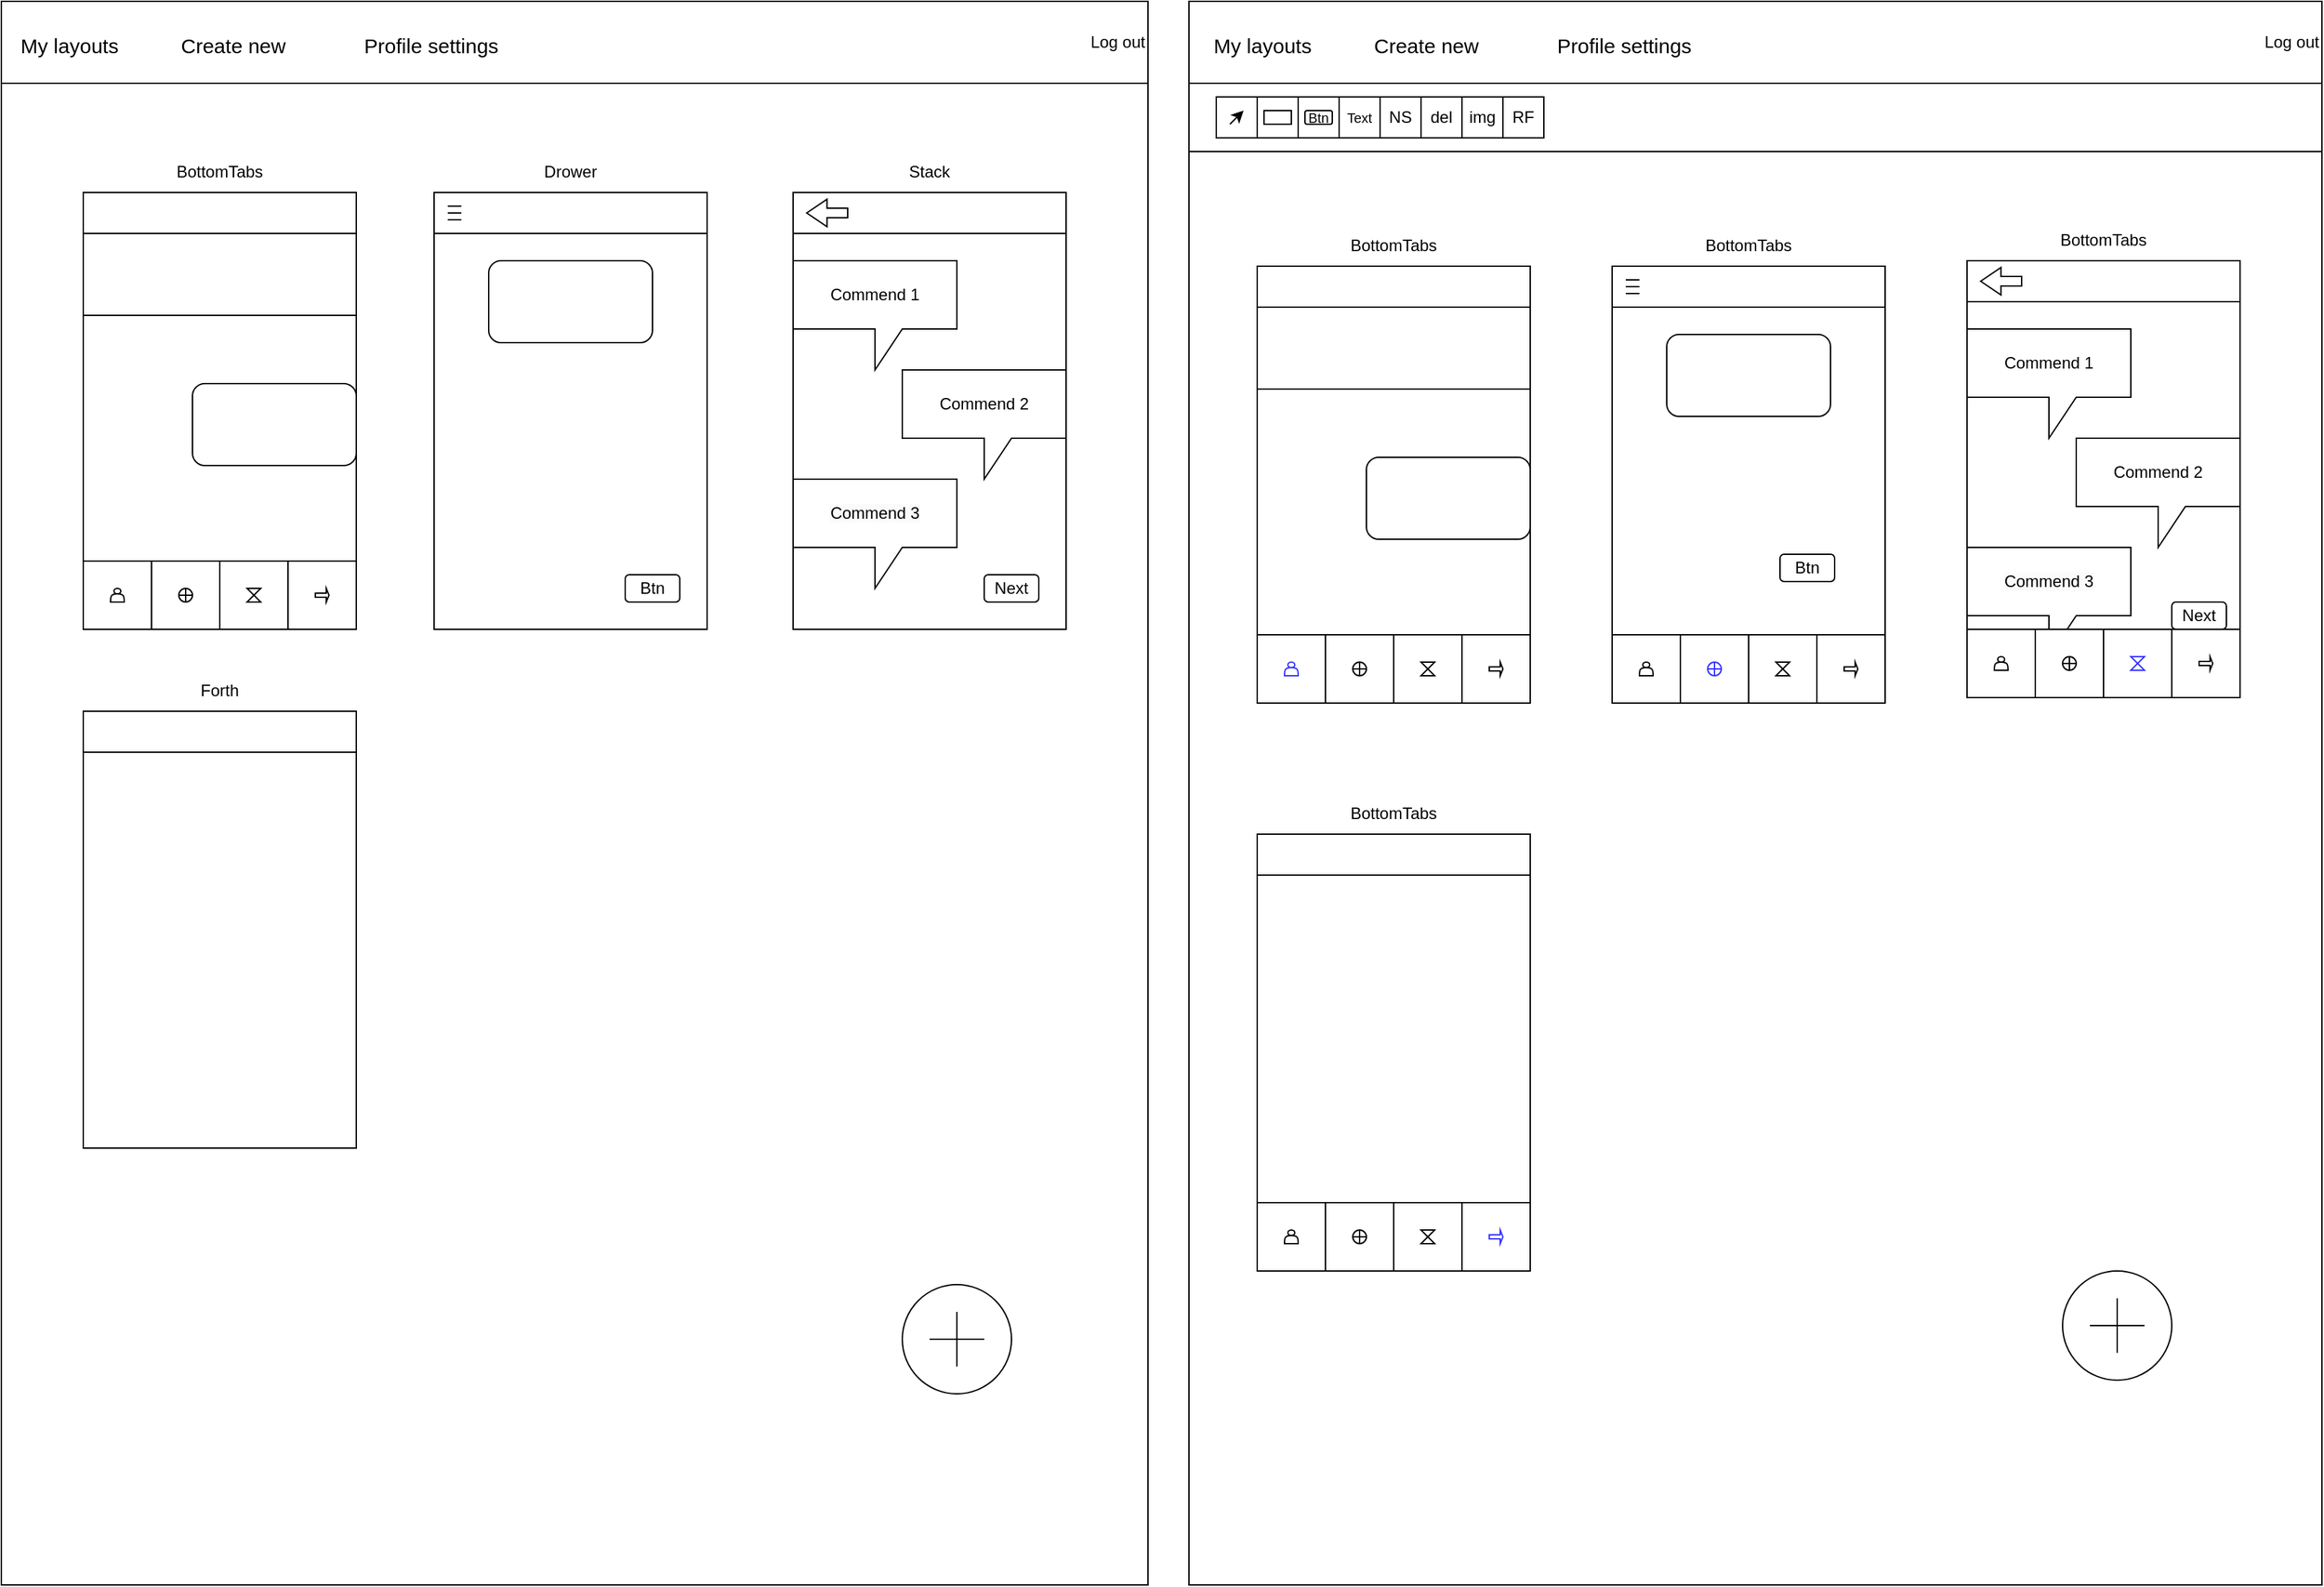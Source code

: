 <mxfile version="21.2.1" type="github">
  <diagram name="Страница 1" id="eIvOpr-eTh3H-kMk9N8D">
    <mxGraphModel dx="4029" dy="1578" grid="1" gridSize="10" guides="1" tooltips="1" connect="1" arrows="1" fold="1" page="1" pageScale="1" pageWidth="827" pageHeight="1169" math="0" shadow="0">
      <root>
        <mxCell id="0" />
        <mxCell id="1" parent="0" />
        <mxCell id="rHkCsvKUkDU7ZJES6vWU-122" value="" style="rounded=0;whiteSpace=wrap;html=1;" parent="1" vertex="1">
          <mxGeometry x="-830" width="840" height="1160" as="geometry" />
        </mxCell>
        <mxCell id="rHkCsvKUkDU7ZJES6vWU-121" value="" style="rounded=0;whiteSpace=wrap;html=1;" parent="1" vertex="1">
          <mxGeometry x="40" width="830" height="1160" as="geometry" />
        </mxCell>
        <mxCell id="rHkCsvKUkDU7ZJES6vWU-1" value="Log out" style="rounded=0;whiteSpace=wrap;html=1;align=right;" parent="1" vertex="1">
          <mxGeometry x="-830" width="840" height="60" as="geometry" />
        </mxCell>
        <mxCell id="rHkCsvKUkDU7ZJES6vWU-52" value="Log out" style="rounded=0;whiteSpace=wrap;html=1;align=right;" parent="1" vertex="1">
          <mxGeometry x="40" width="830" height="60" as="geometry" />
        </mxCell>
        <mxCell id="I_ay3xWffaY61S_isXFt-1" value="&lt;font style=&quot;font-size: 15px;&quot;&gt;My layouts&lt;/font&gt;" style="text;html=1;strokeColor=none;fillColor=none;align=center;verticalAlign=middle;whiteSpace=wrap;rounded=0;" vertex="1" parent="1">
          <mxGeometry x="-820" y="17" width="80" height="30" as="geometry" />
        </mxCell>
        <mxCell id="I_ay3xWffaY61S_isXFt-2" value="&lt;font style=&quot;font-size: 15px;&quot;&gt;Create new&lt;/font&gt;" style="text;html=1;strokeColor=none;fillColor=none;align=center;verticalAlign=middle;whiteSpace=wrap;rounded=0;" vertex="1" parent="1">
          <mxGeometry x="-700" y="17" width="80" height="30" as="geometry" />
        </mxCell>
        <mxCell id="I_ay3xWffaY61S_isXFt-3" value="&lt;font style=&quot;font-size: 15px;&quot;&gt;Profile settings&lt;/font&gt;" style="text;html=1;strokeColor=none;fillColor=none;align=center;verticalAlign=middle;whiteSpace=wrap;rounded=0;" vertex="1" parent="1">
          <mxGeometry x="-570" y="17" width="110" height="30" as="geometry" />
        </mxCell>
        <mxCell id="I_ay3xWffaY61S_isXFt-5" value="" style="group" vertex="1" connectable="0" parent="1">
          <mxGeometry x="-770" y="110" width="200" height="350" as="geometry" />
        </mxCell>
        <mxCell id="rHkCsvKUkDU7ZJES6vWU-18" value="BottomTabs" style="text;html=1;strokeColor=none;fillColor=none;align=center;verticalAlign=middle;whiteSpace=wrap;rounded=0;" parent="I_ay3xWffaY61S_isXFt-5" vertex="1">
          <mxGeometry x="70" width="60" height="30" as="geometry" />
        </mxCell>
        <mxCell id="I_ay3xWffaY61S_isXFt-4" value="" style="group" vertex="1" connectable="0" parent="I_ay3xWffaY61S_isXFt-5">
          <mxGeometry y="30" width="200" height="320" as="geometry" />
        </mxCell>
        <mxCell id="rHkCsvKUkDU7ZJES6vWU-8" value="" style="rounded=0;whiteSpace=wrap;html=1;" parent="I_ay3xWffaY61S_isXFt-4" vertex="1">
          <mxGeometry width="200" height="320" as="geometry" />
        </mxCell>
        <mxCell id="rHkCsvKUkDU7ZJES6vWU-12" value="" style="rounded=0;whiteSpace=wrap;html=1;" parent="I_ay3xWffaY61S_isXFt-4" vertex="1">
          <mxGeometry y="270" width="200" height="50" as="geometry" />
        </mxCell>
        <mxCell id="rHkCsvKUkDU7ZJES6vWU-13" value="" style="endArrow=none;html=1;rounded=0;entryX=0.25;entryY=0;entryDx=0;entryDy=0;exitX=0.25;exitY=1;exitDx=0;exitDy=0;" parent="I_ay3xWffaY61S_isXFt-4" source="rHkCsvKUkDU7ZJES6vWU-12" target="rHkCsvKUkDU7ZJES6vWU-12" edge="1">
          <mxGeometry width="50" height="50" relative="1" as="geometry">
            <mxPoint x="380" y="530" as="sourcePoint" />
            <mxPoint x="430" y="480" as="targetPoint" />
          </mxGeometry>
        </mxCell>
        <mxCell id="rHkCsvKUkDU7ZJES6vWU-14" value="" style="endArrow=none;html=1;rounded=0;entryX=0.5;entryY=0;entryDx=0;entryDy=0;exitX=0.5;exitY=1;exitDx=0;exitDy=0;" parent="I_ay3xWffaY61S_isXFt-4" source="rHkCsvKUkDU7ZJES6vWU-12" target="rHkCsvKUkDU7ZJES6vWU-12" edge="1">
          <mxGeometry width="50" height="50" relative="1" as="geometry">
            <mxPoint x="60" y="330" as="sourcePoint" />
            <mxPoint x="60" y="270" as="targetPoint" />
          </mxGeometry>
        </mxCell>
        <mxCell id="rHkCsvKUkDU7ZJES6vWU-15" value="" style="endArrow=none;html=1;rounded=0;entryX=0.75;entryY=0;entryDx=0;entryDy=0;exitX=0.75;exitY=1;exitDx=0;exitDy=0;" parent="I_ay3xWffaY61S_isXFt-4" source="rHkCsvKUkDU7ZJES6vWU-12" target="rHkCsvKUkDU7ZJES6vWU-12" edge="1">
          <mxGeometry width="50" height="50" relative="1" as="geometry">
            <mxPoint x="70" y="340" as="sourcePoint" />
            <mxPoint x="70" y="280" as="targetPoint" />
          </mxGeometry>
        </mxCell>
        <mxCell id="rHkCsvKUkDU7ZJES6vWU-16" value="" style="rounded=0;whiteSpace=wrap;html=1;" parent="I_ay3xWffaY61S_isXFt-4" vertex="1">
          <mxGeometry y="30" width="200" height="60" as="geometry" />
        </mxCell>
        <mxCell id="rHkCsvKUkDU7ZJES6vWU-17" value="" style="rounded=1;whiteSpace=wrap;html=1;" parent="I_ay3xWffaY61S_isXFt-4" vertex="1">
          <mxGeometry x="80" y="140" width="120" height="60" as="geometry" />
        </mxCell>
        <mxCell id="rHkCsvKUkDU7ZJES6vWU-38" value="" style="shape=actor;whiteSpace=wrap;html=1;" parent="I_ay3xWffaY61S_isXFt-4" vertex="1">
          <mxGeometry x="20" y="290" width="10" height="10" as="geometry" />
        </mxCell>
        <mxCell id="rHkCsvKUkDU7ZJES6vWU-39" value="" style="shape=orEllipse;perimeter=ellipsePerimeter;whiteSpace=wrap;html=1;backgroundOutline=1;" parent="I_ay3xWffaY61S_isXFt-4" vertex="1">
          <mxGeometry x="70" y="290" width="10" height="10" as="geometry" />
        </mxCell>
        <mxCell id="rHkCsvKUkDU7ZJES6vWU-40" value="" style="shape=collate;whiteSpace=wrap;html=1;" parent="I_ay3xWffaY61S_isXFt-4" vertex="1">
          <mxGeometry x="120" y="290" width="10" height="10" as="geometry" />
        </mxCell>
        <mxCell id="rHkCsvKUkDU7ZJES6vWU-41" value="" style="shape=singleArrow;whiteSpace=wrap;html=1;" parent="I_ay3xWffaY61S_isXFt-4" vertex="1">
          <mxGeometry x="170" y="290" width="10" height="10" as="geometry" />
        </mxCell>
        <mxCell id="I_ay3xWffaY61S_isXFt-9" value="" style="group" vertex="1" connectable="0" parent="1">
          <mxGeometry x="-513" y="110" width="200" height="350" as="geometry" />
        </mxCell>
        <mxCell id="rHkCsvKUkDU7ZJES6vWU-21" value="Drower" style="text;html=1;strokeColor=none;fillColor=none;align=center;verticalAlign=middle;whiteSpace=wrap;rounded=0;" parent="I_ay3xWffaY61S_isXFt-9" vertex="1">
          <mxGeometry x="70" width="60" height="30" as="geometry" />
        </mxCell>
        <mxCell id="I_ay3xWffaY61S_isXFt-7" value="" style="group" vertex="1" connectable="0" parent="I_ay3xWffaY61S_isXFt-9">
          <mxGeometry y="30" width="200" height="320" as="geometry" />
        </mxCell>
        <mxCell id="rHkCsvKUkDU7ZJES6vWU-9" value="" style="rounded=0;whiteSpace=wrap;html=1;" parent="I_ay3xWffaY61S_isXFt-7" vertex="1">
          <mxGeometry width="200" height="320" as="geometry" />
        </mxCell>
        <mxCell id="rHkCsvKUkDU7ZJES6vWU-24" value="" style="rounded=0;whiteSpace=wrap;html=1;" parent="I_ay3xWffaY61S_isXFt-7" vertex="1">
          <mxGeometry width="200" height="30" as="geometry" />
        </mxCell>
        <mxCell id="rHkCsvKUkDU7ZJES6vWU-25" value="" style="endArrow=none;html=1;rounded=0;entryX=0.1;entryY=0.5;entryDx=0;entryDy=0;entryPerimeter=0;" parent="I_ay3xWffaY61S_isXFt-7" target="rHkCsvKUkDU7ZJES6vWU-24" edge="1">
          <mxGeometry width="50" height="50" relative="1" as="geometry">
            <mxPoint x="10" y="15" as="sourcePoint" />
            <mxPoint x="120" y="380" as="targetPoint" />
          </mxGeometry>
        </mxCell>
        <mxCell id="rHkCsvKUkDU7ZJES6vWU-26" value="" style="endArrow=none;html=1;rounded=0;" parent="I_ay3xWffaY61S_isXFt-7" edge="1">
          <mxGeometry width="50" height="50" relative="1" as="geometry">
            <mxPoint x="10" y="20" as="sourcePoint" />
            <mxPoint x="20" y="20" as="targetPoint" />
          </mxGeometry>
        </mxCell>
        <mxCell id="rHkCsvKUkDU7ZJES6vWU-28" value="" style="endArrow=none;html=1;rounded=0;entryX=0.1;entryY=0.333;entryDx=0;entryDy=0;entryPerimeter=0;" parent="I_ay3xWffaY61S_isXFt-7" target="rHkCsvKUkDU7ZJES6vWU-24" edge="1">
          <mxGeometry width="50" height="50" relative="1" as="geometry">
            <mxPoint x="10" y="10" as="sourcePoint" />
            <mxPoint x="30" y="25" as="targetPoint" />
          </mxGeometry>
        </mxCell>
        <mxCell id="rHkCsvKUkDU7ZJES6vWU-33" value="" style="rounded=1;whiteSpace=wrap;html=1;" parent="I_ay3xWffaY61S_isXFt-7" vertex="1">
          <mxGeometry x="40" y="50" width="120" height="60" as="geometry" />
        </mxCell>
        <mxCell id="I_ay3xWffaY61S_isXFt-8" value="" style="group" vertex="1" connectable="0" parent="I_ay3xWffaY61S_isXFt-7">
          <mxGeometry x="140" y="280" width="40" height="20" as="geometry" />
        </mxCell>
        <mxCell id="rHkCsvKUkDU7ZJES6vWU-35" value="" style="rounded=1;whiteSpace=wrap;html=1;" parent="I_ay3xWffaY61S_isXFt-8" vertex="1">
          <mxGeometry width="40" height="20" as="geometry" />
        </mxCell>
        <mxCell id="rHkCsvKUkDU7ZJES6vWU-36" value="Btn" style="text;html=1;strokeColor=none;fillColor=none;align=center;verticalAlign=middle;whiteSpace=wrap;rounded=0;" parent="I_ay3xWffaY61S_isXFt-8" vertex="1">
          <mxGeometry x="10" y="5" width="20" height="10" as="geometry" />
        </mxCell>
        <mxCell id="I_ay3xWffaY61S_isXFt-11" value="" style="group" vertex="1" connectable="0" parent="1">
          <mxGeometry x="-250" y="110" width="200" height="350" as="geometry" />
        </mxCell>
        <mxCell id="rHkCsvKUkDU7ZJES6vWU-19" value="Stack" style="text;html=1;strokeColor=none;fillColor=none;align=center;verticalAlign=middle;whiteSpace=wrap;rounded=0;" parent="I_ay3xWffaY61S_isXFt-11" vertex="1">
          <mxGeometry x="70" width="60" height="30" as="geometry" />
        </mxCell>
        <mxCell id="I_ay3xWffaY61S_isXFt-10" value="" style="group" vertex="1" connectable="0" parent="I_ay3xWffaY61S_isXFt-11">
          <mxGeometry y="30" width="200" height="320" as="geometry" />
        </mxCell>
        <mxCell id="rHkCsvKUkDU7ZJES6vWU-10" value="" style="rounded=0;whiteSpace=wrap;html=1;" parent="I_ay3xWffaY61S_isXFt-10" vertex="1">
          <mxGeometry width="200" height="320" as="geometry" />
        </mxCell>
        <mxCell id="rHkCsvKUkDU7ZJES6vWU-31" value="" style="rounded=0;whiteSpace=wrap;html=1;" parent="I_ay3xWffaY61S_isXFt-10" vertex="1">
          <mxGeometry width="200" height="30" as="geometry" />
        </mxCell>
        <mxCell id="rHkCsvKUkDU7ZJES6vWU-46" value="Commend 2" style="shape=callout;whiteSpace=wrap;html=1;perimeter=calloutPerimeter;" parent="I_ay3xWffaY61S_isXFt-10" vertex="1">
          <mxGeometry x="80" y="130" width="120" height="80" as="geometry" />
        </mxCell>
        <mxCell id="rHkCsvKUkDU7ZJES6vWU-47" value="Commend 1" style="shape=callout;whiteSpace=wrap;html=1;perimeter=calloutPerimeter;" parent="I_ay3xWffaY61S_isXFt-10" vertex="1">
          <mxGeometry y="50" width="120" height="80" as="geometry" />
        </mxCell>
        <mxCell id="rHkCsvKUkDU7ZJES6vWU-48" value="&lt;span style=&quot;color: rgb(0, 0, 0); font-family: Helvetica; font-size: 12px; font-style: normal; font-variant-ligatures: normal; font-variant-caps: normal; font-weight: 400; letter-spacing: normal; orphans: 2; text-align: center; text-indent: 0px; text-transform: none; widows: 2; word-spacing: 0px; -webkit-text-stroke-width: 0px; background-color: rgb(251, 251, 251); text-decoration-thickness: initial; text-decoration-style: initial; text-decoration-color: initial; float: none; display: inline !important;&quot;&gt;Commend 3&lt;/span&gt;" style="shape=callout;whiteSpace=wrap;html=1;perimeter=calloutPerimeter;" parent="I_ay3xWffaY61S_isXFt-10" vertex="1">
          <mxGeometry y="210" width="120" height="80" as="geometry" />
        </mxCell>
        <mxCell id="rHkCsvKUkDU7ZJES6vWU-49" value="" style="html=1;shadow=0;dashed=0;align=center;verticalAlign=middle;shape=mxgraph.arrows2.arrow;dy=0.65;dx=14.84;flipH=1;notch=0;" parent="I_ay3xWffaY61S_isXFt-10" vertex="1">
          <mxGeometry x="10" y="5" width="30" height="20" as="geometry" />
        </mxCell>
        <mxCell id="rHkCsvKUkDU7ZJES6vWU-51" value="Next" style="rounded=1;whiteSpace=wrap;html=1;" parent="I_ay3xWffaY61S_isXFt-10" vertex="1">
          <mxGeometry x="140" y="280" width="40" height="20" as="geometry" />
        </mxCell>
        <mxCell id="I_ay3xWffaY61S_isXFt-24" value="" style="group" vertex="1" connectable="0" parent="1">
          <mxGeometry x="-770" y="490" width="200" height="350" as="geometry" />
        </mxCell>
        <mxCell id="rHkCsvKUkDU7ZJES6vWU-11" value="" style="rounded=0;whiteSpace=wrap;html=1;" parent="I_ay3xWffaY61S_isXFt-24" vertex="1">
          <mxGeometry y="30" width="200" height="320" as="geometry" />
        </mxCell>
        <mxCell id="rHkCsvKUkDU7ZJES6vWU-20" value="Forth" style="text;html=1;strokeColor=none;fillColor=none;align=center;verticalAlign=middle;whiteSpace=wrap;rounded=0;" parent="I_ay3xWffaY61S_isXFt-24" vertex="1">
          <mxGeometry x="70" width="60" height="30" as="geometry" />
        </mxCell>
        <mxCell id="rHkCsvKUkDU7ZJES6vWU-32" value="" style="rounded=0;whiteSpace=wrap;html=1;" parent="I_ay3xWffaY61S_isXFt-24" vertex="1">
          <mxGeometry y="30" width="200" height="30" as="geometry" />
        </mxCell>
        <mxCell id="I_ay3xWffaY61S_isXFt-25" value="&lt;font style=&quot;font-size: 15px;&quot;&gt;My layouts&lt;/font&gt;" style="text;html=1;strokeColor=none;fillColor=none;align=center;verticalAlign=middle;whiteSpace=wrap;rounded=0;" vertex="1" parent="1">
          <mxGeometry x="54" y="17" width="80" height="30" as="geometry" />
        </mxCell>
        <mxCell id="I_ay3xWffaY61S_isXFt-26" value="&lt;font style=&quot;font-size: 15px;&quot;&gt;Create new&lt;/font&gt;" style="text;html=1;strokeColor=none;fillColor=none;align=center;verticalAlign=middle;whiteSpace=wrap;rounded=0;" vertex="1" parent="1">
          <mxGeometry x="174" y="17" width="80" height="30" as="geometry" />
        </mxCell>
        <mxCell id="I_ay3xWffaY61S_isXFt-27" value="&lt;font style=&quot;font-size: 15px;&quot;&gt;Profile settings&lt;/font&gt;" style="text;html=1;strokeColor=none;fillColor=none;align=center;verticalAlign=middle;whiteSpace=wrap;rounded=0;" vertex="1" parent="1">
          <mxGeometry x="304" y="17" width="110" height="30" as="geometry" />
        </mxCell>
        <mxCell id="I_ay3xWffaY61S_isXFt-30" value="" style="group" vertex="1" connectable="0" parent="1">
          <mxGeometry x="90" y="164" width="200" height="350" as="geometry" />
        </mxCell>
        <mxCell id="rHkCsvKUkDU7ZJES6vWU-64" value="BottomTabs" style="text;html=1;strokeColor=none;fillColor=none;align=center;verticalAlign=middle;whiteSpace=wrap;rounded=0;" parent="I_ay3xWffaY61S_isXFt-30" vertex="1">
          <mxGeometry x="70" width="60" height="30" as="geometry" />
        </mxCell>
        <mxCell id="I_ay3xWffaY61S_isXFt-29" value="" style="group" vertex="1" connectable="0" parent="I_ay3xWffaY61S_isXFt-30">
          <mxGeometry y="30" width="200" height="320" as="geometry" />
        </mxCell>
        <mxCell id="rHkCsvKUkDU7ZJES6vWU-54" value="" style="rounded=0;whiteSpace=wrap;html=1;" parent="I_ay3xWffaY61S_isXFt-29" vertex="1">
          <mxGeometry width="200" height="320" as="geometry" />
        </mxCell>
        <mxCell id="rHkCsvKUkDU7ZJES6vWU-58" value="" style="rounded=0;whiteSpace=wrap;html=1;" parent="I_ay3xWffaY61S_isXFt-29" vertex="1">
          <mxGeometry y="270" width="200" height="50" as="geometry" />
        </mxCell>
        <mxCell id="rHkCsvKUkDU7ZJES6vWU-59" value="" style="endArrow=none;html=1;rounded=0;entryX=0.25;entryY=0;entryDx=0;entryDy=0;exitX=0.25;exitY=1;exitDx=0;exitDy=0;" parent="I_ay3xWffaY61S_isXFt-29" source="rHkCsvKUkDU7ZJES6vWU-58" target="rHkCsvKUkDU7ZJES6vWU-58" edge="1">
          <mxGeometry width="50" height="50" relative="1" as="geometry">
            <mxPoint x="380" y="530" as="sourcePoint" />
            <mxPoint x="430" y="480" as="targetPoint" />
          </mxGeometry>
        </mxCell>
        <mxCell id="rHkCsvKUkDU7ZJES6vWU-60" value="" style="endArrow=none;html=1;rounded=0;entryX=0.5;entryY=0;entryDx=0;entryDy=0;exitX=0.5;exitY=1;exitDx=0;exitDy=0;" parent="I_ay3xWffaY61S_isXFt-29" source="rHkCsvKUkDU7ZJES6vWU-58" target="rHkCsvKUkDU7ZJES6vWU-58" edge="1">
          <mxGeometry width="50" height="50" relative="1" as="geometry">
            <mxPoint x="60" y="330" as="sourcePoint" />
            <mxPoint x="60" y="270" as="targetPoint" />
          </mxGeometry>
        </mxCell>
        <mxCell id="rHkCsvKUkDU7ZJES6vWU-61" value="" style="endArrow=none;html=1;rounded=0;entryX=0.75;entryY=0;entryDx=0;entryDy=0;exitX=0.75;exitY=1;exitDx=0;exitDy=0;" parent="I_ay3xWffaY61S_isXFt-29" source="rHkCsvKUkDU7ZJES6vWU-58" target="rHkCsvKUkDU7ZJES6vWU-58" edge="1">
          <mxGeometry width="50" height="50" relative="1" as="geometry">
            <mxPoint x="70" y="340" as="sourcePoint" />
            <mxPoint x="70" y="280" as="targetPoint" />
          </mxGeometry>
        </mxCell>
        <mxCell id="rHkCsvKUkDU7ZJES6vWU-62" value="" style="rounded=0;whiteSpace=wrap;html=1;" parent="I_ay3xWffaY61S_isXFt-29" vertex="1">
          <mxGeometry y="30" width="200" height="60" as="geometry" />
        </mxCell>
        <mxCell id="rHkCsvKUkDU7ZJES6vWU-63" value="" style="rounded=1;whiteSpace=wrap;html=1;" parent="I_ay3xWffaY61S_isXFt-29" vertex="1">
          <mxGeometry x="80" y="140" width="120" height="60" as="geometry" />
        </mxCell>
        <mxCell id="rHkCsvKUkDU7ZJES6vWU-77" value="" style="shape=actor;whiteSpace=wrap;html=1;strokeColor=#3333FF;" parent="I_ay3xWffaY61S_isXFt-29" vertex="1">
          <mxGeometry x="20" y="290" width="10" height="10" as="geometry" />
        </mxCell>
        <mxCell id="rHkCsvKUkDU7ZJES6vWU-78" value="" style="shape=orEllipse;perimeter=ellipsePerimeter;whiteSpace=wrap;html=1;backgroundOutline=1;" parent="I_ay3xWffaY61S_isXFt-29" vertex="1">
          <mxGeometry x="70" y="290" width="10" height="10" as="geometry" />
        </mxCell>
        <mxCell id="rHkCsvKUkDU7ZJES6vWU-79" value="" style="shape=collate;whiteSpace=wrap;html=1;" parent="I_ay3xWffaY61S_isXFt-29" vertex="1">
          <mxGeometry x="120" y="290" width="10" height="10" as="geometry" />
        </mxCell>
        <mxCell id="rHkCsvKUkDU7ZJES6vWU-80" value="" style="shape=singleArrow;whiteSpace=wrap;html=1;" parent="I_ay3xWffaY61S_isXFt-29" vertex="1">
          <mxGeometry x="170" y="290" width="10" height="10" as="geometry" />
        </mxCell>
        <mxCell id="I_ay3xWffaY61S_isXFt-33" value="" style="group" vertex="1" connectable="0" parent="1">
          <mxGeometry x="350" y="164" width="200" height="350" as="geometry" />
        </mxCell>
        <mxCell id="rHkCsvKUkDU7ZJES6vWU-67" value="BottomTabs" style="text;html=1;strokeColor=none;fillColor=none;align=center;verticalAlign=middle;whiteSpace=wrap;rounded=0;" parent="I_ay3xWffaY61S_isXFt-33" vertex="1">
          <mxGeometry x="70" width="60" height="30" as="geometry" />
        </mxCell>
        <mxCell id="I_ay3xWffaY61S_isXFt-32" value="" style="group" vertex="1" connectable="0" parent="I_ay3xWffaY61S_isXFt-33">
          <mxGeometry y="30" width="200" height="320" as="geometry" />
        </mxCell>
        <mxCell id="rHkCsvKUkDU7ZJES6vWU-55" value="" style="rounded=0;whiteSpace=wrap;html=1;" parent="I_ay3xWffaY61S_isXFt-32" vertex="1">
          <mxGeometry width="200" height="320" as="geometry" />
        </mxCell>
        <mxCell id="rHkCsvKUkDU7ZJES6vWU-68" value="" style="rounded=0;whiteSpace=wrap;html=1;" parent="I_ay3xWffaY61S_isXFt-32" vertex="1">
          <mxGeometry width="200" height="30" as="geometry" />
        </mxCell>
        <mxCell id="rHkCsvKUkDU7ZJES6vWU-69" value="" style="endArrow=none;html=1;rounded=0;entryX=0.1;entryY=0.5;entryDx=0;entryDy=0;entryPerimeter=0;" parent="I_ay3xWffaY61S_isXFt-32" target="rHkCsvKUkDU7ZJES6vWU-68" edge="1">
          <mxGeometry width="50" height="50" relative="1" as="geometry">
            <mxPoint x="10" y="15" as="sourcePoint" />
            <mxPoint x="120" y="380" as="targetPoint" />
          </mxGeometry>
        </mxCell>
        <mxCell id="rHkCsvKUkDU7ZJES6vWU-70" value="" style="endArrow=none;html=1;rounded=0;" parent="I_ay3xWffaY61S_isXFt-32" edge="1">
          <mxGeometry width="50" height="50" relative="1" as="geometry">
            <mxPoint x="10" y="20" as="sourcePoint" />
            <mxPoint x="20" y="20" as="targetPoint" />
          </mxGeometry>
        </mxCell>
        <mxCell id="rHkCsvKUkDU7ZJES6vWU-71" value="" style="endArrow=none;html=1;rounded=0;entryX=0.1;entryY=0.333;entryDx=0;entryDy=0;entryPerimeter=0;" parent="I_ay3xWffaY61S_isXFt-32" target="rHkCsvKUkDU7ZJES6vWU-68" edge="1">
          <mxGeometry width="50" height="50" relative="1" as="geometry">
            <mxPoint x="10" y="10" as="sourcePoint" />
            <mxPoint x="30" y="25" as="targetPoint" />
          </mxGeometry>
        </mxCell>
        <mxCell id="rHkCsvKUkDU7ZJES6vWU-74" value="" style="rounded=1;whiteSpace=wrap;html=1;" parent="I_ay3xWffaY61S_isXFt-32" vertex="1">
          <mxGeometry x="40" y="50" width="120" height="60" as="geometry" />
        </mxCell>
        <mxCell id="rHkCsvKUkDU7ZJES6vWU-94" value="" style="rounded=0;whiteSpace=wrap;html=1;" parent="I_ay3xWffaY61S_isXFt-32" vertex="1">
          <mxGeometry y="270" width="200" height="50" as="geometry" />
        </mxCell>
        <mxCell id="rHkCsvKUkDU7ZJES6vWU-95" value="" style="endArrow=none;html=1;rounded=0;entryX=0.25;entryY=0;entryDx=0;entryDy=0;exitX=0.25;exitY=1;exitDx=0;exitDy=0;" parent="I_ay3xWffaY61S_isXFt-32" source="rHkCsvKUkDU7ZJES6vWU-94" target="rHkCsvKUkDU7ZJES6vWU-94" edge="1">
          <mxGeometry width="50" height="50" relative="1" as="geometry">
            <mxPoint x="380" y="530" as="sourcePoint" />
            <mxPoint x="430" y="480" as="targetPoint" />
          </mxGeometry>
        </mxCell>
        <mxCell id="rHkCsvKUkDU7ZJES6vWU-96" value="" style="endArrow=none;html=1;rounded=0;entryX=0.5;entryY=0;entryDx=0;entryDy=0;exitX=0.5;exitY=1;exitDx=0;exitDy=0;" parent="I_ay3xWffaY61S_isXFt-32" source="rHkCsvKUkDU7ZJES6vWU-94" target="rHkCsvKUkDU7ZJES6vWU-94" edge="1">
          <mxGeometry width="50" height="50" relative="1" as="geometry">
            <mxPoint x="60" y="330" as="sourcePoint" />
            <mxPoint x="60" y="270" as="targetPoint" />
          </mxGeometry>
        </mxCell>
        <mxCell id="rHkCsvKUkDU7ZJES6vWU-97" value="" style="endArrow=none;html=1;rounded=0;entryX=0.75;entryY=0;entryDx=0;entryDy=0;exitX=0.75;exitY=1;exitDx=0;exitDy=0;" parent="I_ay3xWffaY61S_isXFt-32" source="rHkCsvKUkDU7ZJES6vWU-94" target="rHkCsvKUkDU7ZJES6vWU-94" edge="1">
          <mxGeometry width="50" height="50" relative="1" as="geometry">
            <mxPoint x="70" y="340" as="sourcePoint" />
            <mxPoint x="70" y="280" as="targetPoint" />
          </mxGeometry>
        </mxCell>
        <mxCell id="rHkCsvKUkDU7ZJES6vWU-98" value="" style="shape=actor;whiteSpace=wrap;html=1;" parent="I_ay3xWffaY61S_isXFt-32" vertex="1">
          <mxGeometry x="20" y="290" width="10" height="10" as="geometry" />
        </mxCell>
        <mxCell id="rHkCsvKUkDU7ZJES6vWU-99" value="" style="shape=orEllipse;perimeter=ellipsePerimeter;whiteSpace=wrap;html=1;backgroundOutline=1;strokeColor=#3333FF;" parent="I_ay3xWffaY61S_isXFt-32" vertex="1">
          <mxGeometry x="70" y="290" width="10" height="10" as="geometry" />
        </mxCell>
        <mxCell id="rHkCsvKUkDU7ZJES6vWU-100" value="" style="shape=collate;whiteSpace=wrap;html=1;" parent="I_ay3xWffaY61S_isXFt-32" vertex="1">
          <mxGeometry x="120" y="290" width="10" height="10" as="geometry" />
        </mxCell>
        <mxCell id="rHkCsvKUkDU7ZJES6vWU-101" value="" style="shape=singleArrow;whiteSpace=wrap;html=1;" parent="I_ay3xWffaY61S_isXFt-32" vertex="1">
          <mxGeometry x="170" y="290" width="10" height="10" as="geometry" />
        </mxCell>
        <mxCell id="I_ay3xWffaY61S_isXFt-31" value="" style="group" vertex="1" connectable="0" parent="I_ay3xWffaY61S_isXFt-32">
          <mxGeometry x="123" y="211" width="40" height="20" as="geometry" />
        </mxCell>
        <mxCell id="rHkCsvKUkDU7ZJES6vWU-75" value="" style="rounded=1;whiteSpace=wrap;html=1;" parent="I_ay3xWffaY61S_isXFt-31" vertex="1">
          <mxGeometry width="40" height="20" as="geometry" />
        </mxCell>
        <mxCell id="rHkCsvKUkDU7ZJES6vWU-76" value="Btn" style="text;html=1;strokeColor=none;fillColor=none;align=center;verticalAlign=middle;whiteSpace=wrap;rounded=0;" parent="I_ay3xWffaY61S_isXFt-31" vertex="1">
          <mxGeometry x="10" y="5" width="20" height="10" as="geometry" />
        </mxCell>
        <mxCell id="I_ay3xWffaY61S_isXFt-37" value="" style="group" vertex="1" connectable="0" parent="1">
          <mxGeometry x="610" y="160" width="200" height="350" as="geometry" />
        </mxCell>
        <mxCell id="rHkCsvKUkDU7ZJES6vWU-65" value="BottomTabs" style="text;html=1;strokeColor=none;fillColor=none;align=center;verticalAlign=middle;whiteSpace=wrap;rounded=0;" parent="I_ay3xWffaY61S_isXFt-37" vertex="1">
          <mxGeometry x="70" width="60" height="30" as="geometry" />
        </mxCell>
        <mxCell id="I_ay3xWffaY61S_isXFt-36" value="" style="group" vertex="1" connectable="0" parent="I_ay3xWffaY61S_isXFt-37">
          <mxGeometry y="30" width="200" height="320" as="geometry" />
        </mxCell>
        <mxCell id="rHkCsvKUkDU7ZJES6vWU-56" value="" style="rounded=0;whiteSpace=wrap;html=1;" parent="I_ay3xWffaY61S_isXFt-36" vertex="1">
          <mxGeometry width="200" height="320" as="geometry" />
        </mxCell>
        <mxCell id="rHkCsvKUkDU7ZJES6vWU-72" value="" style="rounded=0;whiteSpace=wrap;html=1;" parent="I_ay3xWffaY61S_isXFt-36" vertex="1">
          <mxGeometry width="200" height="30" as="geometry" />
        </mxCell>
        <mxCell id="rHkCsvKUkDU7ZJES6vWU-81" value="Commend 2" style="shape=callout;whiteSpace=wrap;html=1;perimeter=calloutPerimeter;" parent="I_ay3xWffaY61S_isXFt-36" vertex="1">
          <mxGeometry x="80" y="130" width="120" height="80" as="geometry" />
        </mxCell>
        <mxCell id="rHkCsvKUkDU7ZJES6vWU-82" value="Commend 1" style="shape=callout;whiteSpace=wrap;html=1;perimeter=calloutPerimeter;" parent="I_ay3xWffaY61S_isXFt-36" vertex="1">
          <mxGeometry y="50" width="120" height="80" as="geometry" />
        </mxCell>
        <mxCell id="rHkCsvKUkDU7ZJES6vWU-83" value="&lt;span style=&quot;color: rgb(0, 0, 0); font-family: Helvetica; font-size: 12px; font-style: normal; font-variant-ligatures: normal; font-variant-caps: normal; font-weight: 400; letter-spacing: normal; orphans: 2; text-align: center; text-indent: 0px; text-transform: none; widows: 2; word-spacing: 0px; -webkit-text-stroke-width: 0px; background-color: rgb(251, 251, 251); text-decoration-thickness: initial; text-decoration-style: initial; text-decoration-color: initial; float: none; display: inline !important;&quot;&gt;Commend 3&lt;/span&gt;" style="shape=callout;whiteSpace=wrap;html=1;perimeter=calloutPerimeter;" parent="I_ay3xWffaY61S_isXFt-36" vertex="1">
          <mxGeometry y="210" width="120" height="80" as="geometry" />
        </mxCell>
        <mxCell id="rHkCsvKUkDU7ZJES6vWU-84" value="" style="html=1;shadow=0;dashed=0;align=center;verticalAlign=middle;shape=mxgraph.arrows2.arrow;dy=0.65;dx=14.84;flipH=1;notch=0;" parent="I_ay3xWffaY61S_isXFt-36" vertex="1">
          <mxGeometry x="10" y="5" width="30" height="20" as="geometry" />
        </mxCell>
        <mxCell id="rHkCsvKUkDU7ZJES6vWU-85" value="Next" style="rounded=1;whiteSpace=wrap;html=1;" parent="I_ay3xWffaY61S_isXFt-36" vertex="1">
          <mxGeometry x="150" y="250" width="40" height="20" as="geometry" />
        </mxCell>
        <mxCell id="rHkCsvKUkDU7ZJES6vWU-102" value="" style="rounded=0;whiteSpace=wrap;html=1;" parent="I_ay3xWffaY61S_isXFt-36" vertex="1">
          <mxGeometry y="270" width="200" height="50" as="geometry" />
        </mxCell>
        <mxCell id="rHkCsvKUkDU7ZJES6vWU-103" value="" style="endArrow=none;html=1;rounded=0;entryX=0.25;entryY=0;entryDx=0;entryDy=0;exitX=0.25;exitY=1;exitDx=0;exitDy=0;" parent="I_ay3xWffaY61S_isXFt-36" source="rHkCsvKUkDU7ZJES6vWU-102" target="rHkCsvKUkDU7ZJES6vWU-102" edge="1">
          <mxGeometry width="50" height="50" relative="1" as="geometry">
            <mxPoint x="380" y="530" as="sourcePoint" />
            <mxPoint x="430" y="480" as="targetPoint" />
          </mxGeometry>
        </mxCell>
        <mxCell id="rHkCsvKUkDU7ZJES6vWU-104" value="" style="endArrow=none;html=1;rounded=0;entryX=0.5;entryY=0;entryDx=0;entryDy=0;exitX=0.5;exitY=1;exitDx=0;exitDy=0;" parent="I_ay3xWffaY61S_isXFt-36" source="rHkCsvKUkDU7ZJES6vWU-102" target="rHkCsvKUkDU7ZJES6vWU-102" edge="1">
          <mxGeometry width="50" height="50" relative="1" as="geometry">
            <mxPoint x="60" y="330" as="sourcePoint" />
            <mxPoint x="60" y="270" as="targetPoint" />
          </mxGeometry>
        </mxCell>
        <mxCell id="rHkCsvKUkDU7ZJES6vWU-105" value="" style="endArrow=none;html=1;rounded=0;entryX=0.75;entryY=0;entryDx=0;entryDy=0;exitX=0.75;exitY=1;exitDx=0;exitDy=0;" parent="I_ay3xWffaY61S_isXFt-36" source="rHkCsvKUkDU7ZJES6vWU-102" target="rHkCsvKUkDU7ZJES6vWU-102" edge="1">
          <mxGeometry width="50" height="50" relative="1" as="geometry">
            <mxPoint x="70" y="340" as="sourcePoint" />
            <mxPoint x="70" y="280" as="targetPoint" />
          </mxGeometry>
        </mxCell>
        <mxCell id="rHkCsvKUkDU7ZJES6vWU-106" value="" style="shape=actor;whiteSpace=wrap;html=1;" parent="I_ay3xWffaY61S_isXFt-36" vertex="1">
          <mxGeometry x="20" y="290" width="10" height="10" as="geometry" />
        </mxCell>
        <mxCell id="rHkCsvKUkDU7ZJES6vWU-107" value="" style="shape=orEllipse;perimeter=ellipsePerimeter;whiteSpace=wrap;html=1;backgroundOutline=1;" parent="I_ay3xWffaY61S_isXFt-36" vertex="1">
          <mxGeometry x="70" y="290" width="10" height="10" as="geometry" />
        </mxCell>
        <mxCell id="rHkCsvKUkDU7ZJES6vWU-108" value="" style="shape=collate;whiteSpace=wrap;html=1;strokeColor=#3333FF;" parent="I_ay3xWffaY61S_isXFt-36" vertex="1">
          <mxGeometry x="120" y="290" width="10" height="10" as="geometry" />
        </mxCell>
        <mxCell id="rHkCsvKUkDU7ZJES6vWU-109" value="" style="shape=singleArrow;whiteSpace=wrap;html=1;" parent="I_ay3xWffaY61S_isXFt-36" vertex="1">
          <mxGeometry x="170" y="290" width="10" height="10" as="geometry" />
        </mxCell>
        <mxCell id="I_ay3xWffaY61S_isXFt-39" value="" style="group" vertex="1" connectable="0" parent="1">
          <mxGeometry x="90" y="580" width="200" height="350" as="geometry" />
        </mxCell>
        <mxCell id="rHkCsvKUkDU7ZJES6vWU-57" value="" style="rounded=0;whiteSpace=wrap;html=1;" parent="I_ay3xWffaY61S_isXFt-39" vertex="1">
          <mxGeometry y="30" width="200" height="320" as="geometry" />
        </mxCell>
        <mxCell id="rHkCsvKUkDU7ZJES6vWU-66" value="BottomTabs" style="text;html=1;strokeColor=none;fillColor=none;align=center;verticalAlign=middle;whiteSpace=wrap;rounded=0;" parent="I_ay3xWffaY61S_isXFt-39" vertex="1">
          <mxGeometry x="70" width="60" height="30" as="geometry" />
        </mxCell>
        <mxCell id="rHkCsvKUkDU7ZJES6vWU-73" value="" style="rounded=0;whiteSpace=wrap;html=1;" parent="I_ay3xWffaY61S_isXFt-39" vertex="1">
          <mxGeometry y="30" width="200" height="30" as="geometry" />
        </mxCell>
        <mxCell id="rHkCsvKUkDU7ZJES6vWU-110" value="" style="rounded=0;whiteSpace=wrap;html=1;" parent="I_ay3xWffaY61S_isXFt-39" vertex="1">
          <mxGeometry y="300" width="200" height="50" as="geometry" />
        </mxCell>
        <mxCell id="rHkCsvKUkDU7ZJES6vWU-111" value="" style="endArrow=none;html=1;rounded=0;entryX=0.25;entryY=0;entryDx=0;entryDy=0;exitX=0.25;exitY=1;exitDx=0;exitDy=0;" parent="I_ay3xWffaY61S_isXFt-39" source="rHkCsvKUkDU7ZJES6vWU-110" target="rHkCsvKUkDU7ZJES6vWU-110" edge="1">
          <mxGeometry width="50" height="50" relative="1" as="geometry">
            <mxPoint x="380" y="560" as="sourcePoint" />
            <mxPoint x="430" y="510" as="targetPoint" />
          </mxGeometry>
        </mxCell>
        <mxCell id="rHkCsvKUkDU7ZJES6vWU-112" value="" style="endArrow=none;html=1;rounded=0;entryX=0.5;entryY=0;entryDx=0;entryDy=0;exitX=0.5;exitY=1;exitDx=0;exitDy=0;" parent="I_ay3xWffaY61S_isXFt-39" source="rHkCsvKUkDU7ZJES6vWU-110" target="rHkCsvKUkDU7ZJES6vWU-110" edge="1">
          <mxGeometry width="50" height="50" relative="1" as="geometry">
            <mxPoint x="60" y="360" as="sourcePoint" />
            <mxPoint x="60" y="300" as="targetPoint" />
          </mxGeometry>
        </mxCell>
        <mxCell id="rHkCsvKUkDU7ZJES6vWU-113" value="" style="endArrow=none;html=1;rounded=0;entryX=0.75;entryY=0;entryDx=0;entryDy=0;exitX=0.75;exitY=1;exitDx=0;exitDy=0;" parent="I_ay3xWffaY61S_isXFt-39" source="rHkCsvKUkDU7ZJES6vWU-110" target="rHkCsvKUkDU7ZJES6vWU-110" edge="1">
          <mxGeometry width="50" height="50" relative="1" as="geometry">
            <mxPoint x="70" y="370" as="sourcePoint" />
            <mxPoint x="70" y="310" as="targetPoint" />
          </mxGeometry>
        </mxCell>
        <mxCell id="rHkCsvKUkDU7ZJES6vWU-114" value="" style="shape=actor;whiteSpace=wrap;html=1;" parent="I_ay3xWffaY61S_isXFt-39" vertex="1">
          <mxGeometry x="20" y="320" width="10" height="10" as="geometry" />
        </mxCell>
        <mxCell id="rHkCsvKUkDU7ZJES6vWU-115" value="" style="shape=orEllipse;perimeter=ellipsePerimeter;whiteSpace=wrap;html=1;backgroundOutline=1;" parent="I_ay3xWffaY61S_isXFt-39" vertex="1">
          <mxGeometry x="70" y="320" width="10" height="10" as="geometry" />
        </mxCell>
        <mxCell id="rHkCsvKUkDU7ZJES6vWU-116" value="" style="shape=collate;whiteSpace=wrap;html=1;" parent="I_ay3xWffaY61S_isXFt-39" vertex="1">
          <mxGeometry x="120" y="320" width="10" height="10" as="geometry" />
        </mxCell>
        <mxCell id="rHkCsvKUkDU7ZJES6vWU-117" value="" style="shape=singleArrow;whiteSpace=wrap;html=1;strokeColor=#3333FF;" parent="I_ay3xWffaY61S_isXFt-39" vertex="1">
          <mxGeometry x="170" y="320" width="10" height="10" as="geometry" />
        </mxCell>
        <mxCell id="I_ay3xWffaY61S_isXFt-40" value="" style="rounded=0;whiteSpace=wrap;html=1;" vertex="1" parent="1">
          <mxGeometry x="40" y="60" width="830" height="50" as="geometry" />
        </mxCell>
        <mxCell id="I_ay3xWffaY61S_isXFt-41" value="" style="rounded=0;whiteSpace=wrap;html=1;" vertex="1" parent="1">
          <mxGeometry x="60" y="70" width="150" height="30" as="geometry" />
        </mxCell>
        <mxCell id="I_ay3xWffaY61S_isXFt-44" value="" style="rounded=0;whiteSpace=wrap;html=1;" vertex="1" parent="1">
          <mxGeometry x="60" y="70" width="30" height="30" as="geometry" />
        </mxCell>
        <mxCell id="I_ay3xWffaY61S_isXFt-45" value="" style="rounded=0;whiteSpace=wrap;html=1;" vertex="1" parent="1">
          <mxGeometry x="90" y="70" width="30" height="30" as="geometry" />
        </mxCell>
        <mxCell id="I_ay3xWffaY61S_isXFt-46" value="" style="rounded=0;whiteSpace=wrap;html=1;" vertex="1" parent="1">
          <mxGeometry x="120" y="70" width="30" height="30" as="geometry" />
        </mxCell>
        <mxCell id="I_ay3xWffaY61S_isXFt-47" value="" style="rounded=0;whiteSpace=wrap;html=1;" vertex="1" parent="1">
          <mxGeometry x="150" y="70" width="30" height="30" as="geometry" />
        </mxCell>
        <mxCell id="I_ay3xWffaY61S_isXFt-48" value="NS" style="rounded=0;whiteSpace=wrap;html=1;" vertex="1" parent="1">
          <mxGeometry x="180" y="70" width="30" height="30" as="geometry" />
        </mxCell>
        <mxCell id="I_ay3xWffaY61S_isXFt-49" value="" style="endArrow=classic;html=1;rounded=0;entryX=0.667;entryY=0.333;entryDx=0;entryDy=0;entryPerimeter=0;" edge="1" parent="1" target="I_ay3xWffaY61S_isXFt-44">
          <mxGeometry width="50" height="50" relative="1" as="geometry">
            <mxPoint x="70" y="90" as="sourcePoint" />
            <mxPoint x="250" y="140" as="targetPoint" />
          </mxGeometry>
        </mxCell>
        <mxCell id="I_ay3xWffaY61S_isXFt-50" value="" style="rounded=0;whiteSpace=wrap;html=1;" vertex="1" parent="1">
          <mxGeometry x="95" y="80" width="20" height="10" as="geometry" />
        </mxCell>
        <mxCell id="I_ay3xWffaY61S_isXFt-51" value="" style="rounded=1;whiteSpace=wrap;html=1;" vertex="1" parent="1">
          <mxGeometry x="125" y="80" width="20" height="10" as="geometry" />
        </mxCell>
        <mxCell id="I_ay3xWffaY61S_isXFt-52" value="&lt;font style=&quot;font-size: 10px;&quot;&gt;Text&lt;/font&gt;" style="text;html=1;strokeColor=none;fillColor=none;align=center;verticalAlign=middle;whiteSpace=wrap;rounded=0;" vertex="1" parent="1">
          <mxGeometry x="155" y="80" width="20" height="10" as="geometry" />
        </mxCell>
        <mxCell id="I_ay3xWffaY61S_isXFt-55" value="&lt;font style=&quot;font-size: 10px;&quot;&gt;Btn&lt;/font&gt;" style="text;html=1;strokeColor=none;fillColor=none;align=center;verticalAlign=middle;whiteSpace=wrap;rounded=0;" vertex="1" parent="1">
          <mxGeometry x="125" y="80" width="20" height="10" as="geometry" />
        </mxCell>
        <mxCell id="I_ay3xWffaY61S_isXFt-57" value="del" style="rounded=0;whiteSpace=wrap;html=1;" vertex="1" parent="1">
          <mxGeometry x="210" y="70" width="30" height="30" as="geometry" />
        </mxCell>
        <mxCell id="I_ay3xWffaY61S_isXFt-60" value="img" style="rounded=0;whiteSpace=wrap;html=1;" vertex="1" parent="1">
          <mxGeometry x="240" y="70" width="30" height="30" as="geometry" />
        </mxCell>
        <mxCell id="I_ay3xWffaY61S_isXFt-61" value="RF" style="rounded=0;whiteSpace=wrap;html=1;" vertex="1" parent="1">
          <mxGeometry x="270" y="70" width="30" height="30" as="geometry" />
        </mxCell>
        <mxCell id="I_ay3xWffaY61S_isXFt-66" value="" style="group" vertex="1" connectable="0" parent="1">
          <mxGeometry x="-170" y="940" width="80" height="80" as="geometry" />
        </mxCell>
        <mxCell id="I_ay3xWffaY61S_isXFt-63" value="" style="ellipse;whiteSpace=wrap;html=1;aspect=fixed;" vertex="1" parent="I_ay3xWffaY61S_isXFt-66">
          <mxGeometry width="80" height="80" as="geometry" />
        </mxCell>
        <mxCell id="I_ay3xWffaY61S_isXFt-64" value="" style="endArrow=none;html=1;rounded=0;" edge="1" parent="I_ay3xWffaY61S_isXFt-66">
          <mxGeometry width="50" height="50" relative="1" as="geometry">
            <mxPoint x="40" y="60" as="sourcePoint" />
            <mxPoint x="40" y="20" as="targetPoint" />
          </mxGeometry>
        </mxCell>
        <mxCell id="I_ay3xWffaY61S_isXFt-65" value="" style="endArrow=none;html=1;rounded=0;" edge="1" parent="I_ay3xWffaY61S_isXFt-66">
          <mxGeometry width="50" height="50" relative="1" as="geometry">
            <mxPoint x="20" y="40" as="sourcePoint" />
            <mxPoint x="60" y="40" as="targetPoint" />
          </mxGeometry>
        </mxCell>
        <mxCell id="I_ay3xWffaY61S_isXFt-67" value="" style="group" vertex="1" connectable="0" parent="1">
          <mxGeometry x="680" y="930" width="80" height="80" as="geometry" />
        </mxCell>
        <mxCell id="I_ay3xWffaY61S_isXFt-68" value="" style="ellipse;whiteSpace=wrap;html=1;aspect=fixed;" vertex="1" parent="I_ay3xWffaY61S_isXFt-67">
          <mxGeometry width="80" height="80" as="geometry" />
        </mxCell>
        <mxCell id="I_ay3xWffaY61S_isXFt-69" value="" style="endArrow=none;html=1;rounded=0;" edge="1" parent="I_ay3xWffaY61S_isXFt-67">
          <mxGeometry width="50" height="50" relative="1" as="geometry">
            <mxPoint x="40" y="60" as="sourcePoint" />
            <mxPoint x="40" y="20" as="targetPoint" />
          </mxGeometry>
        </mxCell>
        <mxCell id="I_ay3xWffaY61S_isXFt-70" value="" style="endArrow=none;html=1;rounded=0;" edge="1" parent="I_ay3xWffaY61S_isXFt-67">
          <mxGeometry width="50" height="50" relative="1" as="geometry">
            <mxPoint x="20" y="40" as="sourcePoint" />
            <mxPoint x="60" y="40" as="targetPoint" />
          </mxGeometry>
        </mxCell>
      </root>
    </mxGraphModel>
  </diagram>
</mxfile>
